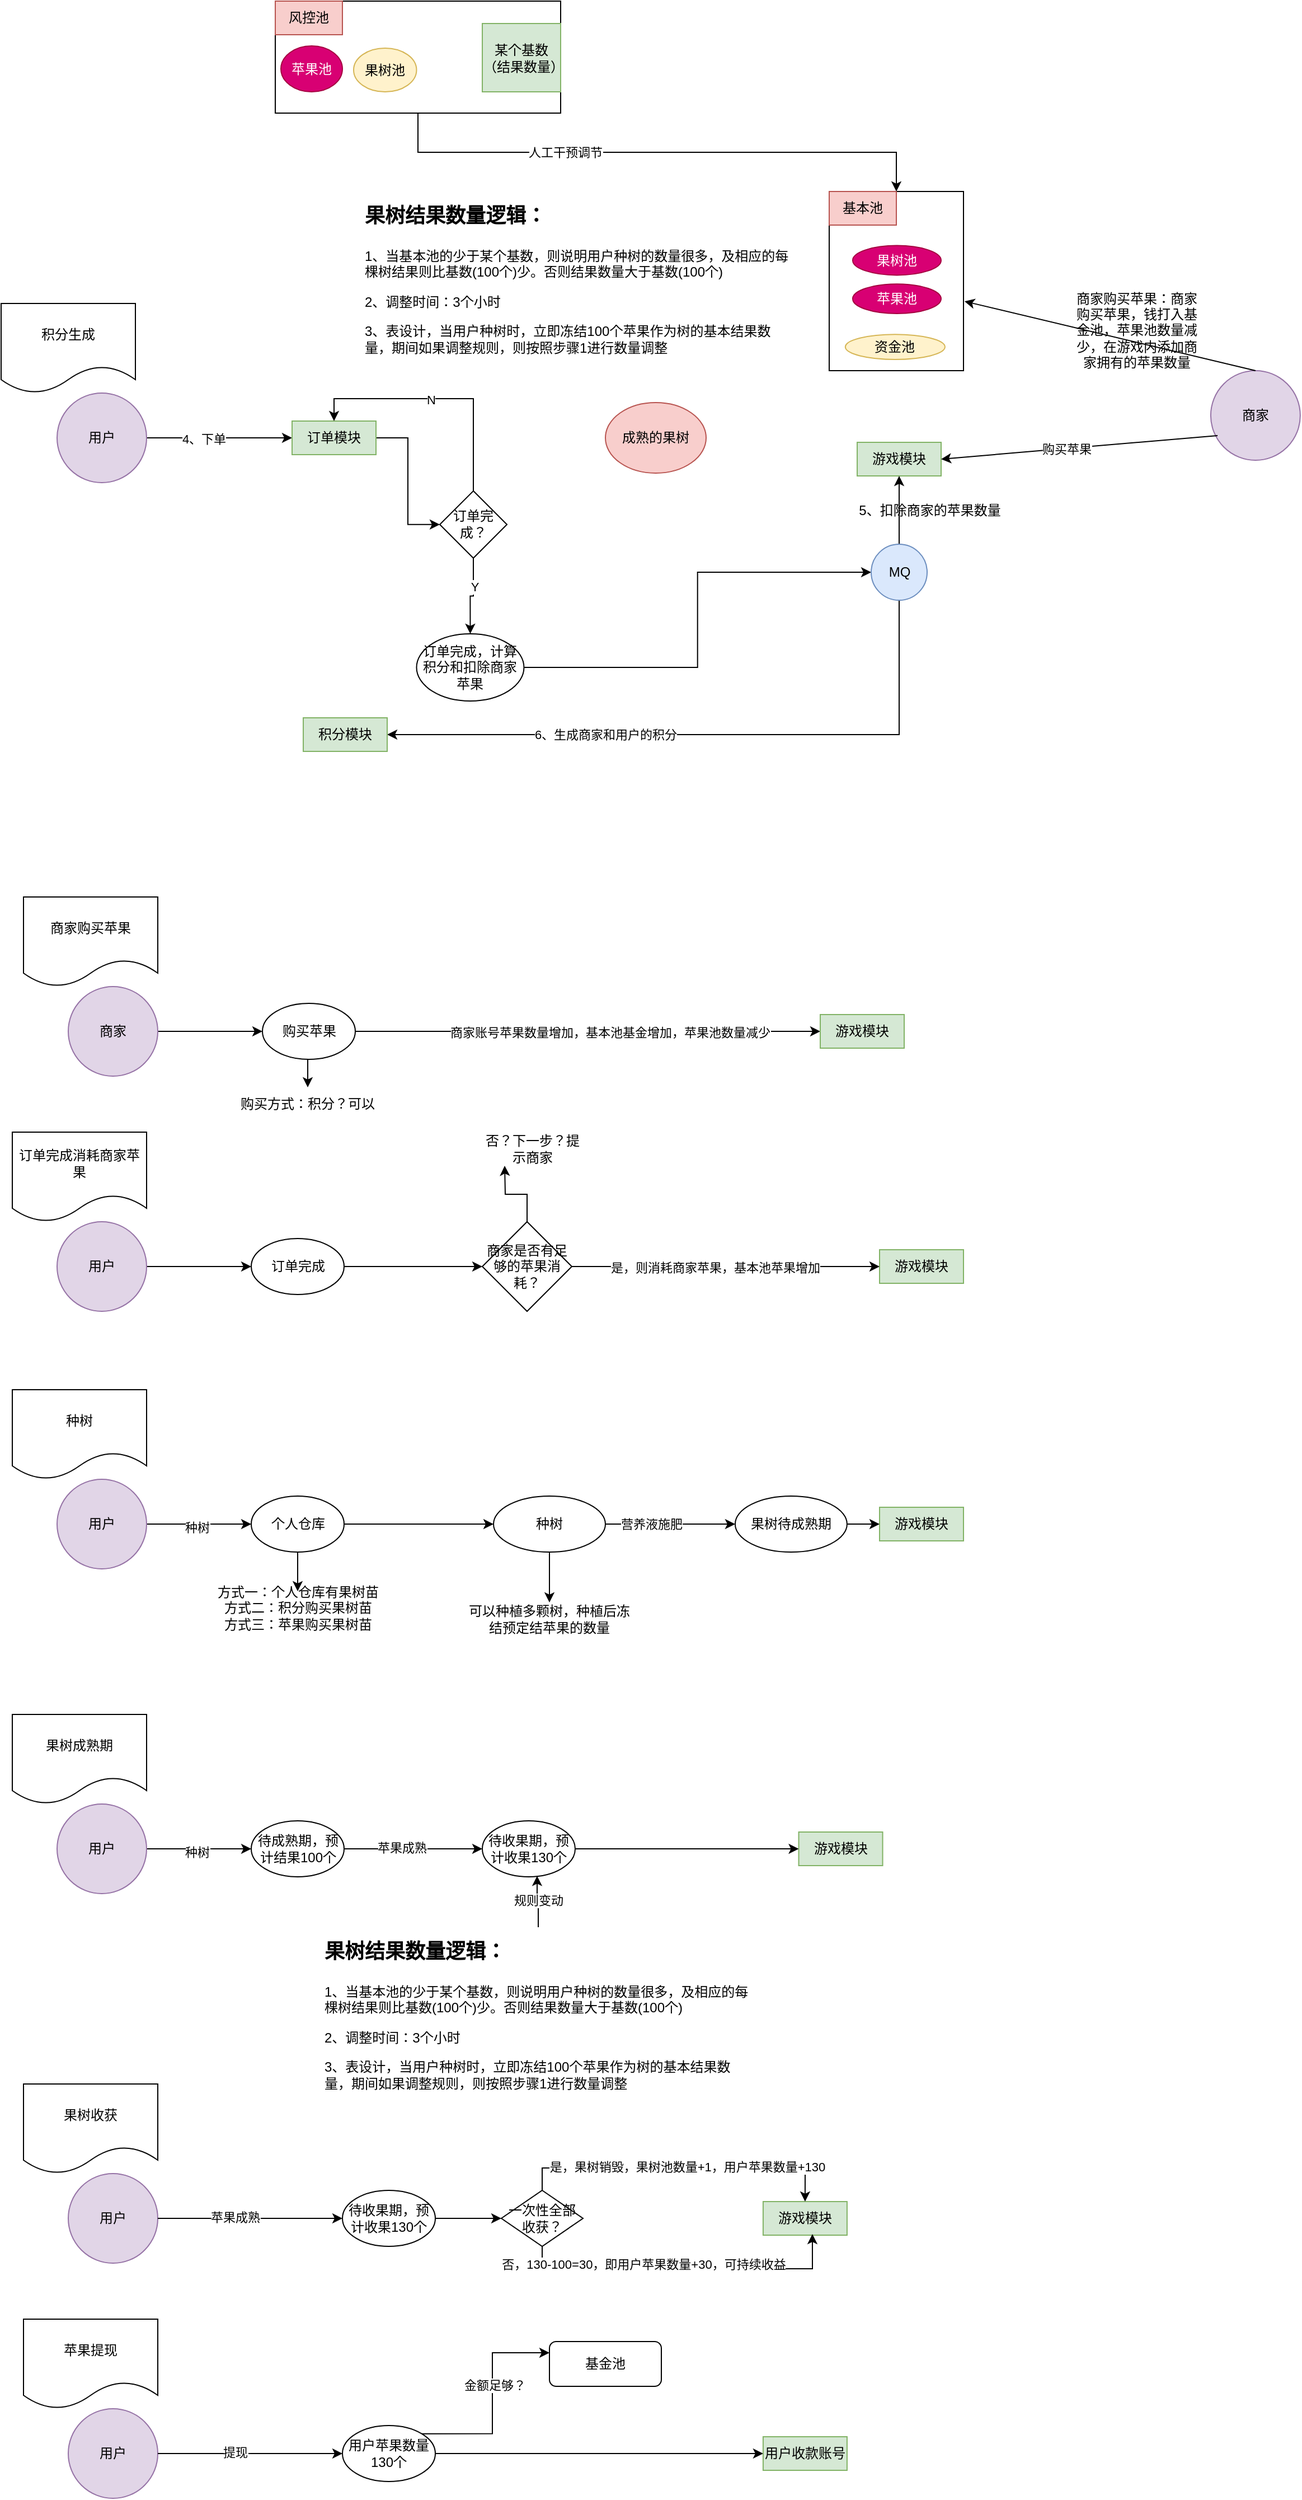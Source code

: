 <mxfile version="22.1.3" type="github">
  <diagram name="第 1 页" id="BHudBMk0eO3V-7AMpbIP">
    <mxGraphModel dx="1379" dy="828" grid="1" gridSize="10" guides="1" tooltips="1" connect="1" arrows="1" fold="1" page="1" pageScale="1" pageWidth="827" pageHeight="1169" math="0" shadow="0">
      <root>
        <mxCell id="0" />
        <mxCell id="1" parent="0" />
        <mxCell id="A0oJKM3CM-BFHdC1iKpo-1" value="积分生成" style="shape=document;whiteSpace=wrap;html=1;boundedLbl=1;" parent="1" vertex="1">
          <mxGeometry x="20" y="290" width="120" height="80" as="geometry" />
        </mxCell>
        <mxCell id="A0oJKM3CM-BFHdC1iKpo-2" style="edgeStyle=orthogonalEdgeStyle;rounded=0;orthogonalLoop=1;jettySize=auto;html=1;exitX=1;exitY=0.5;exitDx=0;exitDy=0;" parent="1" source="A0oJKM3CM-BFHdC1iKpo-4" target="A0oJKM3CM-BFHdC1iKpo-7" edge="1">
          <mxGeometry relative="1" as="geometry" />
        </mxCell>
        <mxCell id="A0oJKM3CM-BFHdC1iKpo-3" value="4、下单" style="edgeLabel;html=1;align=center;verticalAlign=middle;resizable=0;points=[];" parent="A0oJKM3CM-BFHdC1iKpo-2" vertex="1" connectable="0">
          <mxGeometry x="-0.217" y="-1" relative="1" as="geometry">
            <mxPoint as="offset" />
          </mxGeometry>
        </mxCell>
        <mxCell id="A0oJKM3CM-BFHdC1iKpo-4" value="用户" style="ellipse;whiteSpace=wrap;html=1;aspect=fixed;fillColor=#e1d5e7;strokeColor=#9673a6;" parent="1" vertex="1">
          <mxGeometry x="70" y="370" width="80" height="80" as="geometry" />
        </mxCell>
        <mxCell id="A0oJKM3CM-BFHdC1iKpo-5" value="商家" style="ellipse;whiteSpace=wrap;html=1;aspect=fixed;fillColor=#e1d5e7;strokeColor=#9673a6;" parent="1" vertex="1">
          <mxGeometry x="1100.95" y="350" width="80" height="80" as="geometry" />
        </mxCell>
        <mxCell id="A0oJKM3CM-BFHdC1iKpo-6" style="edgeStyle=orthogonalEdgeStyle;rounded=0;orthogonalLoop=1;jettySize=auto;html=1;exitX=1;exitY=0.5;exitDx=0;exitDy=0;entryX=0;entryY=0.5;entryDx=0;entryDy=0;" parent="1" source="A0oJKM3CM-BFHdC1iKpo-7" target="A0oJKM3CM-BFHdC1iKpo-29" edge="1">
          <mxGeometry relative="1" as="geometry" />
        </mxCell>
        <mxCell id="A0oJKM3CM-BFHdC1iKpo-7" value="订单模块" style="rounded=0;whiteSpace=wrap;html=1;fillColor=#d5e8d4;strokeColor=#82b366;" parent="1" vertex="1">
          <mxGeometry x="280" y="395" width="75" height="30" as="geometry" />
        </mxCell>
        <mxCell id="A0oJKM3CM-BFHdC1iKpo-8" value="" style="rounded=0;whiteSpace=wrap;html=1;" parent="1" vertex="1">
          <mxGeometry x="760" y="190" width="120" height="160" as="geometry" />
        </mxCell>
        <mxCell id="A0oJKM3CM-BFHdC1iKpo-9" value="基本池" style="text;html=1;strokeColor=#b85450;fillColor=#f8cecc;align=center;verticalAlign=middle;whiteSpace=wrap;rounded=0;" parent="1" vertex="1">
          <mxGeometry x="760" y="190" width="60" height="30" as="geometry" />
        </mxCell>
        <mxCell id="A0oJKM3CM-BFHdC1iKpo-10" value="苹果池" style="ellipse;whiteSpace=wrap;html=1;fillColor=#d80073;fontColor=#ffffff;strokeColor=#A50040;" parent="1" vertex="1">
          <mxGeometry x="780.95" y="272.6" width="79.05" height="26.4" as="geometry" />
        </mxCell>
        <mxCell id="A0oJKM3CM-BFHdC1iKpo-11" value="资金池" style="ellipse;whiteSpace=wrap;html=1;fillColor=#fff2cc;strokeColor=#d6b656;" parent="1" vertex="1">
          <mxGeometry x="774.4" y="317.6" width="89.05" height="22.4" as="geometry" />
        </mxCell>
        <mxCell id="A0oJKM3CM-BFHdC1iKpo-12" style="edgeStyle=orthogonalEdgeStyle;rounded=0;orthogonalLoop=1;jettySize=auto;html=1;exitX=0.5;exitY=1;exitDx=0;exitDy=0;entryX=1;entryY=0;entryDx=0;entryDy=0;" parent="1" source="A0oJKM3CM-BFHdC1iKpo-14" target="A0oJKM3CM-BFHdC1iKpo-9" edge="1">
          <mxGeometry relative="1" as="geometry">
            <mxPoint x="369.975" y="178" as="targetPoint" />
          </mxGeometry>
        </mxCell>
        <mxCell id="A0oJKM3CM-BFHdC1iKpo-13" value="人工干预调节" style="edgeLabel;html=1;align=center;verticalAlign=middle;resizable=0;points=[];" parent="A0oJKM3CM-BFHdC1iKpo-12" vertex="1" connectable="0">
          <mxGeometry x="-0.334" relative="1" as="geometry">
            <mxPoint x="1" as="offset" />
          </mxGeometry>
        </mxCell>
        <mxCell id="A0oJKM3CM-BFHdC1iKpo-14" value="" style="rounded=0;whiteSpace=wrap;html=1;" parent="1" vertex="1">
          <mxGeometry x="265" y="20" width="255" height="100" as="geometry" />
        </mxCell>
        <mxCell id="A0oJKM3CM-BFHdC1iKpo-15" value="风控池" style="text;html=1;strokeColor=#b85450;fillColor=#f8cecc;align=center;verticalAlign=middle;whiteSpace=wrap;rounded=0;" parent="1" vertex="1">
          <mxGeometry x="265" y="20" width="60" height="30" as="geometry" />
        </mxCell>
        <mxCell id="A0oJKM3CM-BFHdC1iKpo-16" value="苹果池" style="ellipse;whiteSpace=wrap;html=1;fillColor=#d80073;fontColor=#ffffff;strokeColor=#A50040;" parent="1" vertex="1">
          <mxGeometry x="270" y="60" width="55" height="41" as="geometry" />
        </mxCell>
        <mxCell id="A0oJKM3CM-BFHdC1iKpo-22" value="游戏模块" style="rounded=0;whiteSpace=wrap;html=1;fillColor=#d5e8d4;strokeColor=#82b366;" parent="1" vertex="1">
          <mxGeometry x="785" y="414" width="75" height="30" as="geometry" />
        </mxCell>
        <mxCell id="A0oJKM3CM-BFHdC1iKpo-25" style="edgeStyle=orthogonalEdgeStyle;rounded=0;orthogonalLoop=1;jettySize=auto;html=1;exitX=0.5;exitY=0;exitDx=0;exitDy=0;entryX=0.5;entryY=0;entryDx=0;entryDy=0;" parent="1" source="A0oJKM3CM-BFHdC1iKpo-29" target="A0oJKM3CM-BFHdC1iKpo-7" edge="1">
          <mxGeometry relative="1" as="geometry" />
        </mxCell>
        <mxCell id="A0oJKM3CM-BFHdC1iKpo-26" value="N" style="edgeLabel;html=1;align=center;verticalAlign=middle;resizable=0;points=[];" parent="A0oJKM3CM-BFHdC1iKpo-25" vertex="1" connectable="0">
          <mxGeometry x="0.063" y="1" relative="1" as="geometry">
            <mxPoint as="offset" />
          </mxGeometry>
        </mxCell>
        <mxCell id="A0oJKM3CM-BFHdC1iKpo-27" style="edgeStyle=orthogonalEdgeStyle;rounded=0;orthogonalLoop=1;jettySize=auto;html=1;exitX=0.5;exitY=1;exitDx=0;exitDy=0;entryX=0.5;entryY=0;entryDx=0;entryDy=0;" parent="1" source="A0oJKM3CM-BFHdC1iKpo-29" target="A0oJKM3CM-BFHdC1iKpo-31" edge="1">
          <mxGeometry relative="1" as="geometry" />
        </mxCell>
        <mxCell id="A0oJKM3CM-BFHdC1iKpo-28" value="Y" style="edgeLabel;html=1;align=center;verticalAlign=middle;resizable=0;points=[];" parent="A0oJKM3CM-BFHdC1iKpo-27" vertex="1" connectable="0">
          <mxGeometry x="-0.272" y="1" relative="1" as="geometry">
            <mxPoint as="offset" />
          </mxGeometry>
        </mxCell>
        <mxCell id="A0oJKM3CM-BFHdC1iKpo-29" value="订单完成？" style="rhombus;whiteSpace=wrap;html=1;" parent="1" vertex="1">
          <mxGeometry x="412" y="457.4" width="60" height="60" as="geometry" />
        </mxCell>
        <mxCell id="A0oJKM3CM-BFHdC1iKpo-30" style="edgeStyle=orthogonalEdgeStyle;rounded=0;orthogonalLoop=1;jettySize=auto;html=1;exitX=1;exitY=0.5;exitDx=0;exitDy=0;entryX=0;entryY=0.5;entryDx=0;entryDy=0;" parent="1" source="A0oJKM3CM-BFHdC1iKpo-31" target="A0oJKM3CM-BFHdC1iKpo-35" edge="1">
          <mxGeometry relative="1" as="geometry" />
        </mxCell>
        <mxCell id="A0oJKM3CM-BFHdC1iKpo-31" value="订单完成，计算积分和扣除商家苹果" style="ellipse;whiteSpace=wrap;html=1;" parent="1" vertex="1">
          <mxGeometry x="391.24" y="585" width="96" height="60" as="geometry" />
        </mxCell>
        <mxCell id="A0oJKM3CM-BFHdC1iKpo-32" style="edgeStyle=orthogonalEdgeStyle;rounded=0;orthogonalLoop=1;jettySize=auto;html=1;exitX=0.5;exitY=0;exitDx=0;exitDy=0;entryX=0.5;entryY=1;entryDx=0;entryDy=0;" parent="1" source="A0oJKM3CM-BFHdC1iKpo-35" target="A0oJKM3CM-BFHdC1iKpo-22" edge="1">
          <mxGeometry relative="1" as="geometry" />
        </mxCell>
        <mxCell id="A0oJKM3CM-BFHdC1iKpo-33" style="edgeStyle=orthogonalEdgeStyle;rounded=0;orthogonalLoop=1;jettySize=auto;html=1;exitX=0.5;exitY=1;exitDx=0;exitDy=0;entryX=1;entryY=0.5;entryDx=0;entryDy=0;" parent="1" source="A0oJKM3CM-BFHdC1iKpo-35" target="A0oJKM3CM-BFHdC1iKpo-37" edge="1">
          <mxGeometry relative="1" as="geometry" />
        </mxCell>
        <mxCell id="A0oJKM3CM-BFHdC1iKpo-34" value="6、生成商家和用户的积分" style="edgeLabel;html=1;align=center;verticalAlign=middle;resizable=0;points=[];" parent="A0oJKM3CM-BFHdC1iKpo-33" vertex="1" connectable="0">
          <mxGeometry x="0.324" relative="1" as="geometry">
            <mxPoint as="offset" />
          </mxGeometry>
        </mxCell>
        <mxCell id="A0oJKM3CM-BFHdC1iKpo-35" value="MQ" style="ellipse;whiteSpace=wrap;html=1;aspect=fixed;fillColor=#dae8fc;strokeColor=#6c8ebf;" parent="1" vertex="1">
          <mxGeometry x="797.5" y="505" width="50" height="50" as="geometry" />
        </mxCell>
        <mxCell id="A0oJKM3CM-BFHdC1iKpo-36" value="5、扣除商家的苹果数量" style="text;html=1;strokeColor=none;fillColor=none;align=center;verticalAlign=middle;whiteSpace=wrap;rounded=0;" parent="1" vertex="1">
          <mxGeometry x="780" y="460" width="140" height="30" as="geometry" />
        </mxCell>
        <mxCell id="A0oJKM3CM-BFHdC1iKpo-37" value="积分模块" style="rounded=0;whiteSpace=wrap;html=1;fillColor=#d5e8d4;strokeColor=#82b366;" parent="1" vertex="1">
          <mxGeometry x="290" y="660" width="75" height="30" as="geometry" />
        </mxCell>
        <mxCell id="A0oJKM3CM-BFHdC1iKpo-62" value="果树池" style="ellipse;whiteSpace=wrap;html=1;fillColor=#fff2cc;strokeColor=#d6b656;" parent="1" vertex="1">
          <mxGeometry x="335" y="62" width="56.24" height="39" as="geometry" />
        </mxCell>
        <mxCell id="A0oJKM3CM-BFHdC1iKpo-68" value="果树池" style="ellipse;whiteSpace=wrap;html=1;fillColor=#d80073;fontColor=#ffffff;strokeColor=#A50040;" parent="1" vertex="1">
          <mxGeometry x="780.95" y="238.3" width="79.05" height="26.4" as="geometry" />
        </mxCell>
        <mxCell id="A0oJKM3CM-BFHdC1iKpo-71" value="" style="endArrow=classic;html=1;rounded=0;exitX=0.5;exitY=0;exitDx=0;exitDy=0;entryX=1.008;entryY=0.613;entryDx=0;entryDy=0;entryPerimeter=0;" parent="1" source="A0oJKM3CM-BFHdC1iKpo-5" target="A0oJKM3CM-BFHdC1iKpo-8" edge="1">
          <mxGeometry width="50" height="50" relative="1" as="geometry">
            <mxPoint x="1090" y="330" as="sourcePoint" />
            <mxPoint x="1140" y="280" as="targetPoint" />
          </mxGeometry>
        </mxCell>
        <mxCell id="A0oJKM3CM-BFHdC1iKpo-72" value="商家购买苹果：商家购买苹果，钱打入基金池，苹果池数量减少，在游戏内添加商家拥有的苹果数量" style="text;html=1;strokeColor=none;fillColor=none;align=center;verticalAlign=middle;whiteSpace=wrap;rounded=0;" parent="1" vertex="1">
          <mxGeometry x="980" y="299" width="110" height="30" as="geometry" />
        </mxCell>
        <mxCell id="A0oJKM3CM-BFHdC1iKpo-73" value="" style="endArrow=classic;html=1;rounded=0;exitX=0.076;exitY=0.725;exitDx=0;exitDy=0;exitPerimeter=0;entryX=1;entryY=0.5;entryDx=0;entryDy=0;" parent="1" source="A0oJKM3CM-BFHdC1iKpo-5" target="A0oJKM3CM-BFHdC1iKpo-22" edge="1">
          <mxGeometry width="50" height="50" relative="1" as="geometry">
            <mxPoint x="1020" y="450" as="sourcePoint" />
            <mxPoint x="880" y="430" as="targetPoint" />
          </mxGeometry>
        </mxCell>
        <mxCell id="A0oJKM3CM-BFHdC1iKpo-74" value="购买苹果" style="edgeLabel;html=1;align=center;verticalAlign=middle;resizable=0;points=[];" parent="A0oJKM3CM-BFHdC1iKpo-73" vertex="1" connectable="0">
          <mxGeometry x="0.085" relative="1" as="geometry">
            <mxPoint x="-1" as="offset" />
          </mxGeometry>
        </mxCell>
        <mxCell id="A0oJKM3CM-BFHdC1iKpo-75" value="成熟的果树" style="ellipse;whiteSpace=wrap;html=1;fillColor=#f8cecc;strokeColor=#b85450;" parent="1" vertex="1">
          <mxGeometry x="560" y="378.5" width="90" height="63" as="geometry" />
        </mxCell>
        <mxCell id="A0oJKM3CM-BFHdC1iKpo-76" value="&lt;h1&gt;&lt;font style=&quot;font-size: 18px;&quot;&gt;果树结果数量逻辑：&lt;/font&gt;&lt;/h1&gt;&lt;p&gt;1、当基本池的少于某个基数，则说明用户种树的数量很多，及相应的每棵树结果则比基数(100个)少。否则结果数量大于基数(100个)&lt;/p&gt;&lt;p&gt;2、调整时间：3个小时&lt;/p&gt;&lt;p&gt;3、表设计，当用户种树时，立即冻结100个苹果作为树的基本结果数量，期间如果调整规则，则按照步骤1进行数量调整&lt;/p&gt;&lt;p&gt;&lt;br&gt;&lt;/p&gt;&lt;p&gt;&lt;br&gt;&lt;/p&gt;" style="text;html=1;strokeColor=none;fillColor=none;spacing=5;spacingTop=-20;whiteSpace=wrap;overflow=hidden;rounded=0;" parent="1" vertex="1">
          <mxGeometry x="340" y="190" width="392.76" height="150" as="geometry" />
        </mxCell>
        <mxCell id="A0oJKM3CM-BFHdC1iKpo-77" value="某个基数（结果数量）" style="text;html=1;strokeColor=#82b366;fillColor=#d5e8d4;align=center;verticalAlign=middle;whiteSpace=wrap;rounded=0;" parent="1" vertex="1">
          <mxGeometry x="450" y="40" width="70" height="61" as="geometry" />
        </mxCell>
        <mxCell id="A0oJKM3CM-BFHdC1iKpo-80" value="商家购买苹果" style="shape=document;whiteSpace=wrap;html=1;boundedLbl=1;" parent="1" vertex="1">
          <mxGeometry x="40" y="820" width="120" height="80" as="geometry" />
        </mxCell>
        <mxCell id="A0oJKM3CM-BFHdC1iKpo-92" style="edgeStyle=orthogonalEdgeStyle;rounded=0;orthogonalLoop=1;jettySize=auto;html=1;exitX=1;exitY=0.5;exitDx=0;exitDy=0;entryX=0;entryY=0.5;entryDx=0;entryDy=0;" parent="1" source="A0oJKM3CM-BFHdC1iKpo-81" target="A0oJKM3CM-BFHdC1iKpo-90" edge="1">
          <mxGeometry relative="1" as="geometry">
            <mxPoint x="360" y="960" as="targetPoint" />
          </mxGeometry>
        </mxCell>
        <mxCell id="A0oJKM3CM-BFHdC1iKpo-81" value="商家" style="ellipse;whiteSpace=wrap;html=1;aspect=fixed;fillColor=#e1d5e7;strokeColor=#9673a6;" parent="1" vertex="1">
          <mxGeometry x="80" y="900" width="80" height="80" as="geometry" />
        </mxCell>
        <mxCell id="A0oJKM3CM-BFHdC1iKpo-93" style="edgeStyle=orthogonalEdgeStyle;rounded=0;orthogonalLoop=1;jettySize=auto;html=1;exitX=1;exitY=0.5;exitDx=0;exitDy=0;entryX=0;entryY=0.5;entryDx=0;entryDy=0;" parent="1" source="A0oJKM3CM-BFHdC1iKpo-90" target="A0oJKM3CM-BFHdC1iKpo-91" edge="1">
          <mxGeometry relative="1" as="geometry" />
        </mxCell>
        <mxCell id="A0oJKM3CM-BFHdC1iKpo-106" value="商家账号苹果数量增加，基本池基金增加，苹果池数量减少" style="edgeLabel;html=1;align=center;verticalAlign=middle;resizable=0;points=[];" parent="A0oJKM3CM-BFHdC1iKpo-93" vertex="1" connectable="0">
          <mxGeometry x="0.095" y="-1" relative="1" as="geometry">
            <mxPoint as="offset" />
          </mxGeometry>
        </mxCell>
        <mxCell id="A0oJKM3CM-BFHdC1iKpo-95" style="edgeStyle=orthogonalEdgeStyle;rounded=0;orthogonalLoop=1;jettySize=auto;html=1;exitX=0.5;exitY=1;exitDx=0;exitDy=0;entryX=0.5;entryY=0;entryDx=0;entryDy=0;" parent="1" source="A0oJKM3CM-BFHdC1iKpo-90" target="A0oJKM3CM-BFHdC1iKpo-94" edge="1">
          <mxGeometry relative="1" as="geometry" />
        </mxCell>
        <mxCell id="A0oJKM3CM-BFHdC1iKpo-90" value="购买苹果" style="ellipse;whiteSpace=wrap;html=1;" parent="1" vertex="1">
          <mxGeometry x="253.5" y="915" width="83" height="50" as="geometry" />
        </mxCell>
        <mxCell id="A0oJKM3CM-BFHdC1iKpo-91" value="游戏模块" style="rounded=0;whiteSpace=wrap;html=1;fillColor=#d5e8d4;strokeColor=#82b366;" parent="1" vertex="1">
          <mxGeometry x="752" y="925" width="75" height="30" as="geometry" />
        </mxCell>
        <mxCell id="A0oJKM3CM-BFHdC1iKpo-94" value="购买方式：积分？可以" style="text;html=1;strokeColor=none;fillColor=none;align=center;verticalAlign=middle;whiteSpace=wrap;rounded=0;" parent="1" vertex="1">
          <mxGeometry x="233" y="990" width="122" height="30" as="geometry" />
        </mxCell>
        <mxCell id="A0oJKM3CM-BFHdC1iKpo-97" value="订单完成消耗商家苹果" style="shape=document;whiteSpace=wrap;html=1;boundedLbl=1;" parent="1" vertex="1">
          <mxGeometry x="30" y="1030" width="120" height="80" as="geometry" />
        </mxCell>
        <mxCell id="A0oJKM3CM-BFHdC1iKpo-98" style="edgeStyle=orthogonalEdgeStyle;rounded=0;orthogonalLoop=1;jettySize=auto;html=1;exitX=1;exitY=0.5;exitDx=0;exitDy=0;entryX=0;entryY=0.5;entryDx=0;entryDy=0;" parent="1" source="A0oJKM3CM-BFHdC1iKpo-99" target="A0oJKM3CM-BFHdC1iKpo-103" edge="1">
          <mxGeometry relative="1" as="geometry">
            <mxPoint x="350" y="1170" as="targetPoint" />
          </mxGeometry>
        </mxCell>
        <mxCell id="A0oJKM3CM-BFHdC1iKpo-99" value="用户" style="ellipse;whiteSpace=wrap;html=1;aspect=fixed;fillColor=#e1d5e7;strokeColor=#9673a6;" parent="1" vertex="1">
          <mxGeometry x="70" y="1110" width="80" height="80" as="geometry" />
        </mxCell>
        <mxCell id="A0oJKM3CM-BFHdC1iKpo-113" style="edgeStyle=orthogonalEdgeStyle;rounded=0;orthogonalLoop=1;jettySize=auto;html=1;exitX=1;exitY=0.5;exitDx=0;exitDy=0;entryX=0;entryY=0.5;entryDx=0;entryDy=0;" parent="1" source="A0oJKM3CM-BFHdC1iKpo-103" target="A0oJKM3CM-BFHdC1iKpo-107" edge="1">
          <mxGeometry relative="1" as="geometry" />
        </mxCell>
        <mxCell id="A0oJKM3CM-BFHdC1iKpo-103" value="订单完成" style="ellipse;whiteSpace=wrap;html=1;" parent="1" vertex="1">
          <mxGeometry x="243.5" y="1125" width="83" height="50" as="geometry" />
        </mxCell>
        <mxCell id="A0oJKM3CM-BFHdC1iKpo-104" value="游戏模块" style="rounded=0;whiteSpace=wrap;html=1;fillColor=#d5e8d4;strokeColor=#82b366;" parent="1" vertex="1">
          <mxGeometry x="805" y="1135" width="75" height="30" as="geometry" />
        </mxCell>
        <mxCell id="A0oJKM3CM-BFHdC1iKpo-108" style="edgeStyle=orthogonalEdgeStyle;rounded=0;orthogonalLoop=1;jettySize=auto;html=1;exitX=1;exitY=0.5;exitDx=0;exitDy=0;entryX=0;entryY=0.5;entryDx=0;entryDy=0;" parent="1" source="A0oJKM3CM-BFHdC1iKpo-107" target="A0oJKM3CM-BFHdC1iKpo-104" edge="1">
          <mxGeometry relative="1" as="geometry">
            <mxPoint x="700" y="1160" as="targetPoint" />
          </mxGeometry>
        </mxCell>
        <mxCell id="A0oJKM3CM-BFHdC1iKpo-110" value="是，则消耗商家苹果，基本池苹果增加" style="edgeLabel;html=1;align=center;verticalAlign=middle;resizable=0;points=[];" parent="A0oJKM3CM-BFHdC1iKpo-108" vertex="1" connectable="0">
          <mxGeometry x="-0.074" y="-1" relative="1" as="geometry">
            <mxPoint as="offset" />
          </mxGeometry>
        </mxCell>
        <mxCell id="A0oJKM3CM-BFHdC1iKpo-111" style="edgeStyle=orthogonalEdgeStyle;rounded=0;orthogonalLoop=1;jettySize=auto;html=1;exitX=0.5;exitY=0;exitDx=0;exitDy=0;" parent="1" source="A0oJKM3CM-BFHdC1iKpo-107" edge="1">
          <mxGeometry relative="1" as="geometry">
            <mxPoint x="470" y="1060" as="targetPoint" />
          </mxGeometry>
        </mxCell>
        <mxCell id="A0oJKM3CM-BFHdC1iKpo-107" value="商家是否有足够的苹果消耗？" style="rhombus;whiteSpace=wrap;html=1;" parent="1" vertex="1">
          <mxGeometry x="450" y="1110" width="80" height="80" as="geometry" />
        </mxCell>
        <mxCell id="A0oJKM3CM-BFHdC1iKpo-112" value="否？下一步？提示商家" style="text;html=1;strokeColor=none;fillColor=none;align=center;verticalAlign=middle;whiteSpace=wrap;rounded=0;" parent="1" vertex="1">
          <mxGeometry x="450" y="1030" width="90" height="30" as="geometry" />
        </mxCell>
        <mxCell id="A0oJKM3CM-BFHdC1iKpo-114" value="种树" style="shape=document;whiteSpace=wrap;html=1;boundedLbl=1;" parent="1" vertex="1">
          <mxGeometry x="30" y="1260" width="120" height="80" as="geometry" />
        </mxCell>
        <mxCell id="A0oJKM3CM-BFHdC1iKpo-115" style="edgeStyle=orthogonalEdgeStyle;rounded=0;orthogonalLoop=1;jettySize=auto;html=1;exitX=1;exitY=0.5;exitDx=0;exitDy=0;entryX=0;entryY=0.5;entryDx=0;entryDy=0;" parent="1" source="A0oJKM3CM-BFHdC1iKpo-116" target="A0oJKM3CM-BFHdC1iKpo-119" edge="1">
          <mxGeometry relative="1" as="geometry">
            <mxPoint x="350" y="1400" as="targetPoint" />
          </mxGeometry>
        </mxCell>
        <mxCell id="A0oJKM3CM-BFHdC1iKpo-128" value="种树" style="edgeLabel;html=1;align=center;verticalAlign=middle;resizable=0;points=[];" parent="A0oJKM3CM-BFHdC1iKpo-115" vertex="1" connectable="0">
          <mxGeometry x="-0.037" y="-3" relative="1" as="geometry">
            <mxPoint as="offset" />
          </mxGeometry>
        </mxCell>
        <mxCell id="A0oJKM3CM-BFHdC1iKpo-116" value="用户" style="ellipse;whiteSpace=wrap;html=1;aspect=fixed;fillColor=#e1d5e7;strokeColor=#9673a6;" parent="1" vertex="1">
          <mxGeometry x="70" y="1340" width="80" height="80" as="geometry" />
        </mxCell>
        <mxCell id="A0oJKM3CM-BFHdC1iKpo-117" style="edgeStyle=orthogonalEdgeStyle;rounded=0;orthogonalLoop=1;jettySize=auto;html=1;exitX=0.5;exitY=1;exitDx=0;exitDy=0;entryX=0.5;entryY=0;entryDx=0;entryDy=0;" parent="1" source="A0oJKM3CM-BFHdC1iKpo-119" target="A0oJKM3CM-BFHdC1iKpo-121" edge="1">
          <mxGeometry relative="1" as="geometry" />
        </mxCell>
        <mxCell id="A0oJKM3CM-BFHdC1iKpo-118" style="edgeStyle=orthogonalEdgeStyle;rounded=0;orthogonalLoop=1;jettySize=auto;html=1;exitX=1;exitY=0.5;exitDx=0;exitDy=0;entryX=0;entryY=0.5;entryDx=0;entryDy=0;" parent="1" source="A0oJKM3CM-BFHdC1iKpo-119" target="A0oJKM3CM-BFHdC1iKpo-129" edge="1">
          <mxGeometry relative="1" as="geometry">
            <mxPoint x="450" y="1380" as="targetPoint" />
          </mxGeometry>
        </mxCell>
        <mxCell id="A0oJKM3CM-BFHdC1iKpo-119" value="个人仓库" style="ellipse;whiteSpace=wrap;html=1;" parent="1" vertex="1">
          <mxGeometry x="243.5" y="1355" width="83" height="50" as="geometry" />
        </mxCell>
        <mxCell id="A0oJKM3CM-BFHdC1iKpo-120" value="游戏模块" style="rounded=0;whiteSpace=wrap;html=1;fillColor=#d5e8d4;strokeColor=#82b366;" parent="1" vertex="1">
          <mxGeometry x="805" y="1365" width="75" height="30" as="geometry" />
        </mxCell>
        <mxCell id="A0oJKM3CM-BFHdC1iKpo-121" value="方式一：个人仓库有果树苗&lt;br&gt;方式二：积分购买果树苗&lt;br&gt;方式三：苹果购买果树苗" style="text;html=1;strokeColor=none;fillColor=none;align=center;verticalAlign=middle;whiteSpace=wrap;rounded=0;" parent="1" vertex="1">
          <mxGeometry x="201.5" y="1440" width="167" height="30" as="geometry" />
        </mxCell>
        <mxCell id="A0oJKM3CM-BFHdC1iKpo-132" value="" style="edgeStyle=orthogonalEdgeStyle;rounded=0;orthogonalLoop=1;jettySize=auto;html=1;" parent="1" source="A0oJKM3CM-BFHdC1iKpo-129" target="A0oJKM3CM-BFHdC1iKpo-131" edge="1">
          <mxGeometry relative="1" as="geometry" />
        </mxCell>
        <mxCell id="A0oJKM3CM-BFHdC1iKpo-134" value="营养液施肥" style="edgeLabel;html=1;align=center;verticalAlign=middle;resizable=0;points=[];" parent="A0oJKM3CM-BFHdC1iKpo-132" vertex="1" connectable="0">
          <mxGeometry x="-0.3" relative="1" as="geometry">
            <mxPoint as="offset" />
          </mxGeometry>
        </mxCell>
        <mxCell id="A0oJKM3CM-BFHdC1iKpo-136" style="edgeStyle=orthogonalEdgeStyle;rounded=0;orthogonalLoop=1;jettySize=auto;html=1;exitX=0.5;exitY=1;exitDx=0;exitDy=0;entryX=0.5;entryY=0;entryDx=0;entryDy=0;" parent="1" source="A0oJKM3CM-BFHdC1iKpo-129" target="A0oJKM3CM-BFHdC1iKpo-135" edge="1">
          <mxGeometry relative="1" as="geometry" />
        </mxCell>
        <mxCell id="A0oJKM3CM-BFHdC1iKpo-129" value="种树" style="ellipse;whiteSpace=wrap;html=1;" parent="1" vertex="1">
          <mxGeometry x="460" y="1355" width="100" height="50" as="geometry" />
        </mxCell>
        <mxCell id="A0oJKM3CM-BFHdC1iKpo-133" style="edgeStyle=orthogonalEdgeStyle;rounded=0;orthogonalLoop=1;jettySize=auto;html=1;exitX=1;exitY=0.5;exitDx=0;exitDy=0;entryX=0;entryY=0.5;entryDx=0;entryDy=0;" parent="1" source="A0oJKM3CM-BFHdC1iKpo-131" target="A0oJKM3CM-BFHdC1iKpo-120" edge="1">
          <mxGeometry relative="1" as="geometry" />
        </mxCell>
        <mxCell id="A0oJKM3CM-BFHdC1iKpo-131" value="果树待成熟期" style="ellipse;whiteSpace=wrap;html=1;" parent="1" vertex="1">
          <mxGeometry x="675.95" y="1355" width="100" height="50" as="geometry" />
        </mxCell>
        <mxCell id="A0oJKM3CM-BFHdC1iKpo-135" value="可以种植多颗树，种植后冻结预定结苹果的数量" style="text;html=1;strokeColor=none;fillColor=none;align=center;verticalAlign=middle;whiteSpace=wrap;rounded=0;" parent="1" vertex="1">
          <mxGeometry x="435" y="1450" width="150" height="30" as="geometry" />
        </mxCell>
        <mxCell id="A0oJKM3CM-BFHdC1iKpo-137" value="果树成熟期" style="shape=document;whiteSpace=wrap;html=1;boundedLbl=1;" parent="1" vertex="1">
          <mxGeometry x="30" y="1550" width="120" height="80" as="geometry" />
        </mxCell>
        <mxCell id="A0oJKM3CM-BFHdC1iKpo-138" style="edgeStyle=orthogonalEdgeStyle;rounded=0;orthogonalLoop=1;jettySize=auto;html=1;exitX=1;exitY=0.5;exitDx=0;exitDy=0;entryX=0;entryY=0.5;entryDx=0;entryDy=0;" parent="1" source="A0oJKM3CM-BFHdC1iKpo-140" target="A0oJKM3CM-BFHdC1iKpo-143" edge="1">
          <mxGeometry relative="1" as="geometry">
            <mxPoint x="350" y="1690" as="targetPoint" />
          </mxGeometry>
        </mxCell>
        <mxCell id="A0oJKM3CM-BFHdC1iKpo-139" value="种树" style="edgeLabel;html=1;align=center;verticalAlign=middle;resizable=0;points=[];" parent="A0oJKM3CM-BFHdC1iKpo-138" vertex="1" connectable="0">
          <mxGeometry x="-0.037" y="-3" relative="1" as="geometry">
            <mxPoint as="offset" />
          </mxGeometry>
        </mxCell>
        <mxCell id="A0oJKM3CM-BFHdC1iKpo-140" value="用户" style="ellipse;whiteSpace=wrap;html=1;aspect=fixed;fillColor=#e1d5e7;strokeColor=#9673a6;" parent="1" vertex="1">
          <mxGeometry x="70" y="1630" width="80" height="80" as="geometry" />
        </mxCell>
        <mxCell id="A0oJKM3CM-BFHdC1iKpo-158" value="" style="edgeStyle=orthogonalEdgeStyle;rounded=0;orthogonalLoop=1;jettySize=auto;html=1;" parent="1" source="A0oJKM3CM-BFHdC1iKpo-143" target="A0oJKM3CM-BFHdC1iKpo-157" edge="1">
          <mxGeometry relative="1" as="geometry" />
        </mxCell>
        <mxCell id="A0oJKM3CM-BFHdC1iKpo-165" value="苹果成熟" style="edgeLabel;html=1;align=center;verticalAlign=middle;resizable=0;points=[];" parent="A0oJKM3CM-BFHdC1iKpo-158" vertex="1" connectable="0">
          <mxGeometry x="-0.182" y="1" relative="1" as="geometry">
            <mxPoint x="1" as="offset" />
          </mxGeometry>
        </mxCell>
        <mxCell id="A0oJKM3CM-BFHdC1iKpo-143" value="待成熟期，预计结果100个" style="ellipse;whiteSpace=wrap;html=1;" parent="1" vertex="1">
          <mxGeometry x="243.5" y="1645" width="83" height="50" as="geometry" />
        </mxCell>
        <mxCell id="A0oJKM3CM-BFHdC1iKpo-144" value="游戏模块" style="rounded=0;whiteSpace=wrap;html=1;fillColor=#d5e8d4;strokeColor=#82b366;" parent="1" vertex="1">
          <mxGeometry x="732.76" y="1655" width="75" height="30" as="geometry" />
        </mxCell>
        <mxCell id="A0oJKM3CM-BFHdC1iKpo-163" style="edgeStyle=orthogonalEdgeStyle;rounded=0;orthogonalLoop=1;jettySize=auto;html=1;exitX=1;exitY=0.5;exitDx=0;exitDy=0;entryX=0;entryY=0.5;entryDx=0;entryDy=0;" parent="1" source="A0oJKM3CM-BFHdC1iKpo-157" target="A0oJKM3CM-BFHdC1iKpo-144" edge="1">
          <mxGeometry relative="1" as="geometry" />
        </mxCell>
        <mxCell id="A0oJKM3CM-BFHdC1iKpo-157" value="待收果期，预计收果130个" style="ellipse;whiteSpace=wrap;html=1;" parent="1" vertex="1">
          <mxGeometry x="450" y="1645" width="83" height="50" as="geometry" />
        </mxCell>
        <mxCell id="A0oJKM3CM-BFHdC1iKpo-160" value="&lt;h1&gt;&lt;font style=&quot;font-size: 18px;&quot;&gt;果树结果数量逻辑：&lt;/font&gt;&lt;/h1&gt;&lt;p&gt;1、当基本池的少于某个基数，则说明用户种树的数量很多，及相应的每棵树结果则比基数(100个)少。否则结果数量大于基数(100个)&lt;/p&gt;&lt;p&gt;2、调整时间：3个小时&lt;/p&gt;&lt;p&gt;3、表设计，当用户种树时，立即冻结100个苹果作为树的基本结果数量，期间如果调整规则，则按照步骤1进行数量调整&lt;/p&gt;&lt;p&gt;&lt;br&gt;&lt;/p&gt;&lt;p&gt;&lt;br&gt;&lt;/p&gt;" style="text;html=1;strokeColor=none;fillColor=none;spacing=5;spacingTop=-20;whiteSpace=wrap;overflow=hidden;rounded=0;" parent="1" vertex="1">
          <mxGeometry x="303.62" y="1740" width="392.76" height="150" as="geometry" />
        </mxCell>
        <mxCell id="A0oJKM3CM-BFHdC1iKpo-161" style="edgeStyle=orthogonalEdgeStyle;rounded=0;orthogonalLoop=1;jettySize=auto;html=1;exitX=0.5;exitY=0;exitDx=0;exitDy=0;entryX=0.59;entryY=0.984;entryDx=0;entryDy=0;entryPerimeter=0;" parent="1" source="A0oJKM3CM-BFHdC1iKpo-160" target="A0oJKM3CM-BFHdC1iKpo-157" edge="1">
          <mxGeometry relative="1" as="geometry" />
        </mxCell>
        <mxCell id="A0oJKM3CM-BFHdC1iKpo-162" value="规则变动" style="edgeLabel;html=1;align=center;verticalAlign=middle;resizable=0;points=[];" parent="A0oJKM3CM-BFHdC1iKpo-161" vertex="1" connectable="0">
          <mxGeometry x="-0.038" y="-1" relative="1" as="geometry">
            <mxPoint y="-1" as="offset" />
          </mxGeometry>
        </mxCell>
        <mxCell id="A0oJKM3CM-BFHdC1iKpo-166" value="果树收获" style="shape=document;whiteSpace=wrap;html=1;boundedLbl=1;" parent="1" vertex="1">
          <mxGeometry x="40" y="1880" width="120" height="80" as="geometry" />
        </mxCell>
        <mxCell id="A0oJKM3CM-BFHdC1iKpo-169" value="用户" style="ellipse;whiteSpace=wrap;html=1;aspect=fixed;fillColor=#e1d5e7;strokeColor=#9673a6;" parent="1" vertex="1">
          <mxGeometry x="80" y="1960" width="80" height="80" as="geometry" />
        </mxCell>
        <mxCell id="A0oJKM3CM-BFHdC1iKpo-170" value="" style="edgeStyle=orthogonalEdgeStyle;rounded=0;orthogonalLoop=1;jettySize=auto;html=1;exitX=1;exitY=0.5;exitDx=0;exitDy=0;" parent="1" source="A0oJKM3CM-BFHdC1iKpo-169" target="A0oJKM3CM-BFHdC1iKpo-175" edge="1">
          <mxGeometry relative="1" as="geometry">
            <mxPoint x="336.5" y="2000" as="sourcePoint" />
          </mxGeometry>
        </mxCell>
        <mxCell id="A0oJKM3CM-BFHdC1iKpo-171" value="苹果成熟" style="edgeLabel;html=1;align=center;verticalAlign=middle;resizable=0;points=[];" parent="A0oJKM3CM-BFHdC1iKpo-170" vertex="1" connectable="0">
          <mxGeometry x="-0.182" y="1" relative="1" as="geometry">
            <mxPoint x="1" as="offset" />
          </mxGeometry>
        </mxCell>
        <mxCell id="A0oJKM3CM-BFHdC1iKpo-173" value="游戏模块" style="rounded=0;whiteSpace=wrap;html=1;fillColor=#d5e8d4;strokeColor=#82b366;" parent="1" vertex="1">
          <mxGeometry x="700.95" y="1985" width="75" height="30" as="geometry" />
        </mxCell>
        <mxCell id="A0oJKM3CM-BFHdC1iKpo-194" style="edgeStyle=orthogonalEdgeStyle;rounded=0;orthogonalLoop=1;jettySize=auto;html=1;exitX=1;exitY=0.5;exitDx=0;exitDy=0;" parent="1" source="A0oJKM3CM-BFHdC1iKpo-175" target="A0oJKM3CM-BFHdC1iKpo-193" edge="1">
          <mxGeometry relative="1" as="geometry" />
        </mxCell>
        <mxCell id="A0oJKM3CM-BFHdC1iKpo-175" value="待收果期，预计收果130个" style="ellipse;whiteSpace=wrap;html=1;" parent="1" vertex="1">
          <mxGeometry x="325" y="1975" width="83" height="50" as="geometry" />
        </mxCell>
        <mxCell id="A0oJKM3CM-BFHdC1iKpo-180" value="苹果提现" style="shape=document;whiteSpace=wrap;html=1;boundedLbl=1;" parent="1" vertex="1">
          <mxGeometry x="40" y="2090" width="120" height="80" as="geometry" />
        </mxCell>
        <mxCell id="A0oJKM3CM-BFHdC1iKpo-181" value="用户" style="ellipse;whiteSpace=wrap;html=1;aspect=fixed;fillColor=#e1d5e7;strokeColor=#9673a6;" parent="1" vertex="1">
          <mxGeometry x="80" y="2170" width="80" height="80" as="geometry" />
        </mxCell>
        <mxCell id="A0oJKM3CM-BFHdC1iKpo-182" value="" style="edgeStyle=orthogonalEdgeStyle;rounded=0;orthogonalLoop=1;jettySize=auto;html=1;exitX=1;exitY=0.5;exitDx=0;exitDy=0;" parent="1" source="A0oJKM3CM-BFHdC1iKpo-181" target="A0oJKM3CM-BFHdC1iKpo-187" edge="1">
          <mxGeometry relative="1" as="geometry">
            <mxPoint x="336.5" y="2210" as="sourcePoint" />
          </mxGeometry>
        </mxCell>
        <mxCell id="A0oJKM3CM-BFHdC1iKpo-183" value="提现" style="edgeLabel;html=1;align=center;verticalAlign=middle;resizable=0;points=[];" parent="A0oJKM3CM-BFHdC1iKpo-182" vertex="1" connectable="0">
          <mxGeometry x="-0.182" y="1" relative="1" as="geometry">
            <mxPoint x="1" as="offset" />
          </mxGeometry>
        </mxCell>
        <mxCell id="A0oJKM3CM-BFHdC1iKpo-184" value="用户收款账号" style="rounded=0;whiteSpace=wrap;html=1;fillColor=#d5e8d4;strokeColor=#82b366;" parent="1" vertex="1">
          <mxGeometry x="700.95" y="2195" width="75" height="30" as="geometry" />
        </mxCell>
        <mxCell id="A0oJKM3CM-BFHdC1iKpo-185" style="edgeStyle=orthogonalEdgeStyle;rounded=0;orthogonalLoop=1;jettySize=auto;html=1;exitX=1;exitY=0.5;exitDx=0;exitDy=0;entryX=0;entryY=0.5;entryDx=0;entryDy=0;" parent="1" source="A0oJKM3CM-BFHdC1iKpo-187" target="A0oJKM3CM-BFHdC1iKpo-184" edge="1">
          <mxGeometry relative="1" as="geometry" />
        </mxCell>
        <mxCell id="A0oJKM3CM-BFHdC1iKpo-191" style="edgeStyle=orthogonalEdgeStyle;rounded=0;orthogonalLoop=1;jettySize=auto;html=1;exitX=1;exitY=0;exitDx=0;exitDy=0;entryX=0;entryY=0.25;entryDx=0;entryDy=0;" parent="1" source="A0oJKM3CM-BFHdC1iKpo-187" target="A0oJKM3CM-BFHdC1iKpo-190" edge="1">
          <mxGeometry relative="1" as="geometry" />
        </mxCell>
        <mxCell id="A0oJKM3CM-BFHdC1iKpo-192" value="金额足够？" style="edgeLabel;html=1;align=center;verticalAlign=middle;resizable=0;points=[];" parent="A0oJKM3CM-BFHdC1iKpo-191" vertex="1" connectable="0">
          <mxGeometry x="0.14" y="-2" relative="1" as="geometry">
            <mxPoint as="offset" />
          </mxGeometry>
        </mxCell>
        <mxCell id="A0oJKM3CM-BFHdC1iKpo-187" value="用户苹果数量130个" style="ellipse;whiteSpace=wrap;html=1;" parent="1" vertex="1">
          <mxGeometry x="325" y="2185" width="83" height="50" as="geometry" />
        </mxCell>
        <mxCell id="A0oJKM3CM-BFHdC1iKpo-190" value="基金池" style="rounded=1;whiteSpace=wrap;html=1;" parent="1" vertex="1">
          <mxGeometry x="510" y="2110" width="100" height="40" as="geometry" />
        </mxCell>
        <mxCell id="A0oJKM3CM-BFHdC1iKpo-195" style="edgeStyle=orthogonalEdgeStyle;rounded=0;orthogonalLoop=1;jettySize=auto;html=1;exitX=0.5;exitY=0;exitDx=0;exitDy=0;entryX=0.5;entryY=0;entryDx=0;entryDy=0;" parent="1" source="A0oJKM3CM-BFHdC1iKpo-193" target="A0oJKM3CM-BFHdC1iKpo-173" edge="1">
          <mxGeometry relative="1" as="geometry" />
        </mxCell>
        <mxCell id="A0oJKM3CM-BFHdC1iKpo-197" value="是，果树销毁，果树池数量+1，用户苹果数量+130" style="edgeLabel;html=1;align=center;verticalAlign=middle;resizable=0;points=[];" parent="A0oJKM3CM-BFHdC1iKpo-195" vertex="1" connectable="0">
          <mxGeometry x="0.042" y="1" relative="1" as="geometry">
            <mxPoint x="1" as="offset" />
          </mxGeometry>
        </mxCell>
        <mxCell id="A0oJKM3CM-BFHdC1iKpo-193" value="一次性全部收获？" style="rhombus;whiteSpace=wrap;html=1;" parent="1" vertex="1">
          <mxGeometry x="467" y="1975" width="73" height="50" as="geometry" />
        </mxCell>
        <mxCell id="A0oJKM3CM-BFHdC1iKpo-198" style="edgeStyle=orthogonalEdgeStyle;rounded=0;orthogonalLoop=1;jettySize=auto;html=1;exitX=0.5;exitY=1;exitDx=0;exitDy=0;entryX=0.587;entryY=0.967;entryDx=0;entryDy=0;entryPerimeter=0;" parent="1" source="A0oJKM3CM-BFHdC1iKpo-193" target="A0oJKM3CM-BFHdC1iKpo-173" edge="1">
          <mxGeometry relative="1" as="geometry" />
        </mxCell>
        <mxCell id="A0oJKM3CM-BFHdC1iKpo-199" value="否，130-100=30，即用户苹果数量+30，可持续收益" style="edgeLabel;html=1;align=center;verticalAlign=middle;resizable=0;points=[];" parent="A0oJKM3CM-BFHdC1iKpo-198" vertex="1" connectable="0">
          <mxGeometry x="-0.244" y="4" relative="1" as="geometry">
            <mxPoint as="offset" />
          </mxGeometry>
        </mxCell>
      </root>
    </mxGraphModel>
  </diagram>
</mxfile>
